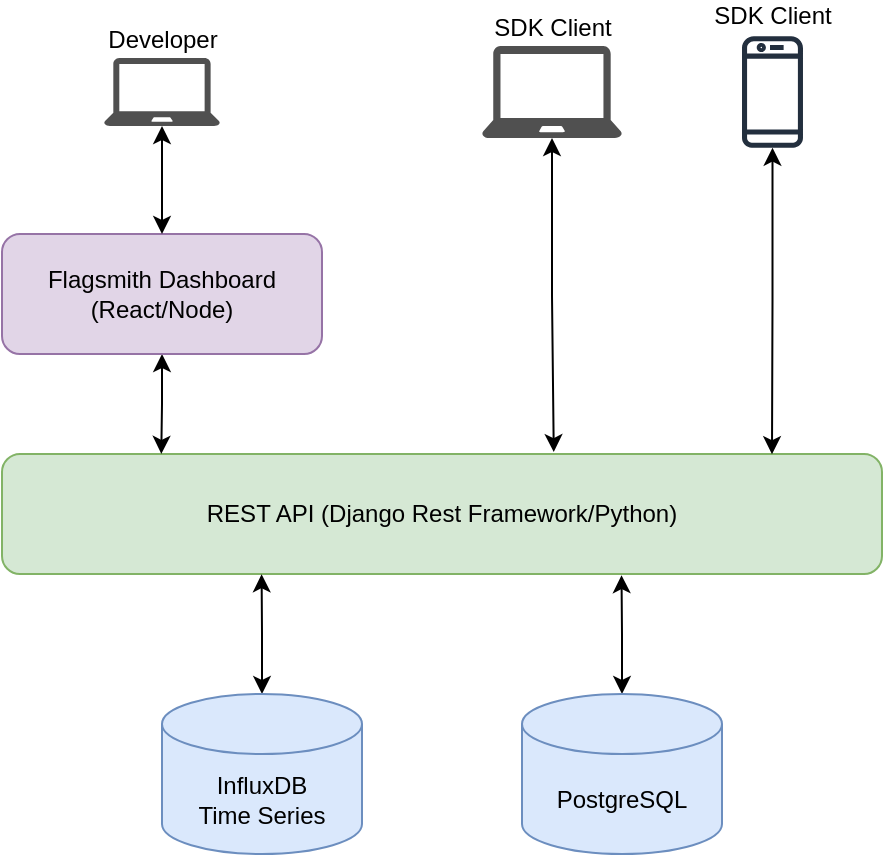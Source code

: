 <mxfile version="20.5.3" type="device" pages="2"><diagram id="XNaEL_YklisSCj5vr4Ki" name="Page-1"><mxGraphModel dx="953" dy="1381" grid="1" gridSize="10" guides="1" tooltips="1" connect="1" arrows="1" fold="1" page="1" pageScale="1" pageWidth="827" pageHeight="1169" math="0" shadow="0"><root><mxCell id="0"/><mxCell id="1" parent="0"/><mxCell id="PefzcpviGQRvy22ud_5f-1" value="REST API (Django Rest Framework/Python)" style="rounded=1;whiteSpace=wrap;html=1;fillColor=#d5e8d4;strokeColor=#82b366;" parent="1" vertex="1"><mxGeometry x="240" y="360" width="440" height="60" as="geometry"/></mxCell><mxCell id="PefzcpviGQRvy22ud_5f-13" style="edgeStyle=orthogonalEdgeStyle;rounded=0;orthogonalLoop=1;jettySize=auto;html=1;startArrow=classic;startFill=1;entryX=0.181;entryY=-0.001;entryDx=0;entryDy=0;entryPerimeter=0;" parent="1" source="PefzcpviGQRvy22ud_5f-3" target="PefzcpviGQRvy22ud_5f-1" edge="1"><mxGeometry relative="1" as="geometry"><mxPoint x="320.2" y="357.6" as="targetPoint"/></mxGeometry></mxCell><mxCell id="PefzcpviGQRvy22ud_5f-3" value="Flagsmith Dashboard&lt;br&gt;(React/Node)" style="rounded=1;whiteSpace=wrap;html=1;fillColor=#e1d5e7;strokeColor=#9673a6;" parent="1" vertex="1"><mxGeometry x="240" y="250" width="160" height="60" as="geometry"/></mxCell><mxCell id="PefzcpviGQRvy22ud_5f-20" style="edgeStyle=orthogonalEdgeStyle;rounded=0;orthogonalLoop=1;jettySize=auto;html=1;entryX=0.704;entryY=1.01;entryDx=0;entryDy=0;entryPerimeter=0;startArrow=classic;startFill=1;" parent="1" source="PefzcpviGQRvy22ud_5f-11" target="PefzcpviGQRvy22ud_5f-1" edge="1"><mxGeometry relative="1" as="geometry"/></mxCell><mxCell id="PefzcpviGQRvy22ud_5f-11" value="PostgreSQL" style="shape=cylinder3;whiteSpace=wrap;html=1;boundedLbl=1;backgroundOutline=1;size=15;fillColor=#dae8fc;strokeColor=#6c8ebf;" parent="1" vertex="1"><mxGeometry x="500" y="480" width="100" height="80" as="geometry"/></mxCell><mxCell id="PefzcpviGQRvy22ud_5f-17" style="edgeStyle=orthogonalEdgeStyle;rounded=0;orthogonalLoop=1;jettySize=auto;html=1;entryX=0.875;entryY=0.002;entryDx=0;entryDy=0;entryPerimeter=0;startArrow=classic;startFill=1;" parent="1" source="PefzcpviGQRvy22ud_5f-14" target="PefzcpviGQRvy22ud_5f-1" edge="1"><mxGeometry relative="1" as="geometry"/></mxCell><mxCell id="PefzcpviGQRvy22ud_5f-14" value="&lt;span style=&quot;color: rgb(0 , 0 , 0) ; background-color: rgb(255 , 255 , 255)&quot;&gt;SDK Client&lt;/span&gt;" style="outlineConnect=0;fontColor=#232F3E;gradientColor=none;fillColor=#232F3E;strokeColor=none;dashed=0;verticalLabelPosition=top;verticalAlign=bottom;align=center;html=1;fontSize=12;fontStyle=0;aspect=fixed;pointerEvents=1;shape=mxgraph.aws4.mobile_client;labelPosition=center;" parent="1" vertex="1"><mxGeometry x="610" y="150" width="30.49" height="58" as="geometry"/></mxCell><mxCell id="PefzcpviGQRvy22ud_5f-21" style="edgeStyle=orthogonalEdgeStyle;rounded=0;orthogonalLoop=1;jettySize=auto;html=1;entryX=0.295;entryY=1.002;entryDx=0;entryDy=0;entryPerimeter=0;startArrow=classic;startFill=1;" parent="1" source="PefzcpviGQRvy22ud_5f-19" target="PefzcpviGQRvy22ud_5f-1" edge="1"><mxGeometry relative="1" as="geometry"/></mxCell><mxCell id="PefzcpviGQRvy22ud_5f-19" value="InfluxDB&lt;br&gt;Time Series" style="shape=cylinder3;whiteSpace=wrap;html=1;boundedLbl=1;backgroundOutline=1;size=15;fillColor=#dae8fc;strokeColor=#6c8ebf;" parent="1" vertex="1"><mxGeometry x="320" y="480" width="100" height="80" as="geometry"/></mxCell><mxCell id="PefzcpviGQRvy22ud_5f-26" style="edgeStyle=orthogonalEdgeStyle;rounded=0;orthogonalLoop=1;jettySize=auto;html=1;entryX=0.5;entryY=0;entryDx=0;entryDy=0;entryPerimeter=0;startArrow=classic;startFill=1;" parent="1" source="PefzcpviGQRvy22ud_5f-23" target="PefzcpviGQRvy22ud_5f-3" edge="1"><mxGeometry relative="1" as="geometry"/></mxCell><mxCell id="PefzcpviGQRvy22ud_5f-23" value="Developer" style="pointerEvents=1;shadow=0;dashed=0;html=1;strokeColor=none;fillColor=#505050;labelPosition=center;verticalLabelPosition=top;verticalAlign=bottom;outlineConnect=0;align=center;shape=mxgraph.office.devices.laptop;" parent="1" vertex="1"><mxGeometry x="291" y="162" width="58" height="34" as="geometry"/></mxCell><mxCell id="PefzcpviGQRvy22ud_5f-27" style="edgeStyle=orthogonalEdgeStyle;rounded=0;orthogonalLoop=1;jettySize=auto;html=1;entryX=0.627;entryY=-0.016;entryDx=0;entryDy=0;entryPerimeter=0;startArrow=classic;startFill=1;" parent="1" source="PefzcpviGQRvy22ud_5f-24" target="PefzcpviGQRvy22ud_5f-1" edge="1"><mxGeometry relative="1" as="geometry"/></mxCell><mxCell id="PefzcpviGQRvy22ud_5f-24" value="SDK Client" style="pointerEvents=1;shadow=0;dashed=0;html=1;strokeColor=none;fillColor=#505050;labelPosition=center;verticalLabelPosition=top;verticalAlign=bottom;outlineConnect=0;align=center;shape=mxgraph.office.devices.laptop;" parent="1" vertex="1"><mxGeometry x="480" y="156" width="70" height="46" as="geometry"/></mxCell></root></mxGraphModel></diagram><diagram id="oh8OrfCXsYfyTmtY3FNg" name="Page-2"><mxGraphModel dx="2227" dy="789" grid="1" gridSize="10" guides="1" tooltips="1" connect="1" arrows="1" fold="1" page="1" pageScale="1" pageWidth="850" pageHeight="1100" math="0" shadow="0"><root><mxCell id="0"/><mxCell id="1" parent="0"/><mxCell id="ARc9Ek0BQJce9CqVao_o-7" value="&amp;nbsp; &amp;nbsp; &amp;nbsp; AWS" style="rounded=1;whiteSpace=wrap;html=1;align=left;verticalAlign=top;glass=0;sketch=0;arcSize=4;" parent="1" vertex="1"><mxGeometry x="-30" y="520" width="770" height="390" as="geometry"/></mxCell><mxCell id="0oltaGwo0U370fXKZts6-72" value="&amp;nbsp; &amp;nbsp; &amp;nbsp; AWS Global" style="rounded=1;whiteSpace=wrap;html=1;align=left;verticalAlign=top;glass=0;sketch=0;arcSize=4;fillColor=#f5f5f5;fontColor=#333333;strokeColor=#666666;" vertex="1" parent="1"><mxGeometry x="-10" y="550" width="360" height="340" as="geometry"/></mxCell><mxCell id="0oltaGwo0U370fXKZts6-71" value="&amp;nbsp; &amp;nbsp; &amp;nbsp; &amp;nbsp; &amp;nbsp; &amp;nbsp; &amp;nbsp; &amp;nbsp; &amp;nbsp; &amp;nbsp; &amp;nbsp; &amp;nbsp; &amp;nbsp; &amp;nbsp; &amp;nbsp; &amp;nbsp; &amp;nbsp; &amp;nbsp; &amp;nbsp; &amp;nbsp; &amp;nbsp; &amp;nbsp; &amp;nbsp; &amp;nbsp; &amp;nbsp; &amp;nbsp; &amp;nbsp; &amp;nbsp; &amp;nbsp; &amp;nbsp; &amp;nbsp; &amp;nbsp; &amp;nbsp; &amp;nbsp; &amp;nbsp; &amp;nbsp; &amp;nbsp; &amp;nbsp; &amp;nbsp; &amp;nbsp;AWS London" style="rounded=1;whiteSpace=wrap;html=1;align=left;verticalAlign=top;glass=0;sketch=0;arcSize=4;fillColor=#f5f5f5;fontColor=#333333;strokeColor=#666666;" vertex="1" parent="1"><mxGeometry x="370" y="550" width="350" height="340" as="geometry"/></mxCell><mxCell id="ARc9Ek0BQJce9CqVao_o-2" value="&amp;nbsp; &amp;nbsp;ECS" style="rounded=1;whiteSpace=wrap;html=1;align=left;verticalAlign=top;fillColor=#d5e8d4;strokeColor=#82b366;" parent="1" vertex="1"><mxGeometry x="390" y="620" width="310" height="120" as="geometry"/></mxCell><mxCell id="0oltaGwo0U370fXKZts6-84" style="edgeStyle=orthogonalEdgeStyle;rounded=0;orthogonalLoop=1;jettySize=auto;html=1;exitX=0;exitY=0.5;exitDx=0;exitDy=0;entryX=1;entryY=0.5;entryDx=0;entryDy=0;startArrow=none;startFill=0;endArrow=classic;endFill=1;" edge="1" parent="1" source="ARc9Ek0BQJce9CqVao_o-13" target="0oltaGwo0U370fXKZts6-29"><mxGeometry relative="1" as="geometry"/></mxCell><mxCell id="ARc9Ek0BQJce9CqVao_o-13" value="&amp;nbsp; &amp;nbsp;RDS" style="rounded=1;whiteSpace=wrap;html=1;align=left;verticalAlign=top;fillColor=#ffe6cc;strokeColor=#d79b00;" parent="1" vertex="1"><mxGeometry x="390" y="750" width="310" height="120" as="geometry"/></mxCell><mxCell id="ARc9Ek0BQJce9CqVao_o-11" style="edgeStyle=orthogonalEdgeStyle;rounded=0;orthogonalLoop=1;jettySize=auto;html=1;entryX=0.5;entryY=0;entryDx=0;entryDy=0;entryPerimeter=0;exitX=0.5;exitY=1;exitDx=0;exitDy=0;startArrow=classic;startFill=1;" parent="1" source="ARc9Ek0BQJce9CqVao_o-1" target="ARc9Ek0BQJce9CqVao_o-10" edge="1"><mxGeometry relative="1" as="geometry"><Array as="points"><mxPoint x="630" y="760"/><mxPoint x="550" y="760"/></Array></mxGeometry></mxCell><mxCell id="0oltaGwo0U370fXKZts6-81" style="edgeStyle=orthogonalEdgeStyle;rounded=0;orthogonalLoop=1;jettySize=auto;html=1;startArrow=classic;startFill=1;endArrow=classic;endFill=1;" edge="1" parent="1" source="ARc9Ek0BQJce9CqVao_o-4" target="ARc9Ek0BQJce9CqVao_o-14"><mxGeometry relative="1" as="geometry"><mxPoint x="400" y="471" as="targetPoint"/><Array as="points"><mxPoint x="430" y="530"/><mxPoint x="430" y="530"/></Array></mxGeometry></mxCell><mxCell id="ARc9Ek0BQJce9CqVao_o-4" value="Real Time&lt;br&gt;Streaming Service" style="rounded=1;whiteSpace=wrap;html=1;fillColor=#fff2cc;strokeColor=#d6b656;" parent="1" vertex="1"><mxGeometry x="400" y="660" width="120" height="60" as="geometry"/></mxCell><mxCell id="ARc9Ek0BQJce9CqVao_o-10" value="Aurora Postgres" style="shape=cylinder3;whiteSpace=wrap;html=1;boundedLbl=1;backgroundOutline=1;size=15;fillColor=#e1d5e7;strokeColor=#9673a6;" parent="1" vertex="1"><mxGeometry x="480" y="780" width="140" height="70" as="geometry"/></mxCell><mxCell id="ARc9Ek0BQJce9CqVao_o-29" style="edgeStyle=orthogonalEdgeStyle;rounded=0;orthogonalLoop=1;jettySize=auto;html=1;startArrow=none;startFill=0;endArrow=classic;endFill=1;exitX=-0.004;exitY=0.455;exitDx=0;exitDy=0;exitPerimeter=0;" parent="1" source="ARc9Ek0BQJce9CqVao_o-14" target="0oltaGwo0U370fXKZts6-88" edge="1"><mxGeometry relative="1" as="geometry"><mxPoint x="272.73" y="426.96" as="targetPoint"/></mxGeometry></mxCell><mxCell id="ARc9Ek0BQJce9CqVao_o-30" value="Refresh&lt;br&gt;Flags&lt;br&gt;Stream" style="edgeLabel;html=1;align=center;verticalAlign=middle;resizable=0;points=[];" parent="ARc9Ek0BQJce9CqVao_o-29" vertex="1" connectable="0"><mxGeometry x="-0.142" y="3" relative="1" as="geometry"><mxPoint x="-7" y="1" as="offset"/></mxGeometry></mxCell><mxCell id="ARc9Ek0BQJce9CqVao_o-14" value="Server Sent Events&lt;br&gt;CDN" style="rounded=1;whiteSpace=wrap;html=1;align=center;verticalAlign=middle;fillColor=#f5f5f5;fontColor=#333333;strokeColor=#666666;" parent="1" vertex="1"><mxGeometry x="360" y="380" width="120" height="90" as="geometry"/></mxCell><mxCell id="0oltaGwo0U370fXKZts6-37" value="" style="group" vertex="1" connectable="0" parent="1"><mxGeometry x="10" y="750" width="310" height="120" as="geometry"/></mxCell><mxCell id="0oltaGwo0U370fXKZts6-29" value="&amp;nbsp; &amp;nbsp; Dynamo DB Global Tables" style="rounded=1;whiteSpace=wrap;html=1;align=left;verticalAlign=top;fillColor=#ffe6cc;strokeColor=#d79b00;" vertex="1" parent="0oltaGwo0U370fXKZts6-37"><mxGeometry width="310" height="120" as="geometry"/></mxCell><mxCell id="0oltaGwo0U370fXKZts6-32" value="EU" style="shape=cylinder3;whiteSpace=wrap;html=1;boundedLbl=1;backgroundOutline=1;size=15;fillColor=#e1d5e7;strokeColor=#9673a6;" vertex="1" parent="0oltaGwo0U370fXKZts6-37"><mxGeometry x="13.75" y="60" width="130" height="50" as="geometry"/></mxCell><mxCell id="0oltaGwo0U370fXKZts6-34" value="South America" style="shape=cylinder3;whiteSpace=wrap;html=1;boundedLbl=1;backgroundOutline=1;size=15;fillColor=#e1d5e7;strokeColor=#9673a6;" vertex="1" parent="0oltaGwo0U370fXKZts6-37"><mxGeometry x="13.75" y="35" width="130" height="50" as="geometry"/></mxCell><mxCell id="0oltaGwo0U370fXKZts6-35" value="Asia x 4" style="shape=cylinder3;whiteSpace=wrap;html=1;boundedLbl=1;backgroundOutline=1;size=15;fillColor=#e1d5e7;strokeColor=#9673a6;" vertex="1" parent="0oltaGwo0U370fXKZts6-37"><mxGeometry x="170" y="60" width="130" height="50" as="geometry"/></mxCell><mxCell id="0oltaGwo0U370fXKZts6-36" value="US x 2" style="shape=cylinder3;whiteSpace=wrap;html=1;boundedLbl=1;backgroundOutline=1;size=15;fillColor=#e1d5e7;strokeColor=#9673a6;" vertex="1" parent="0oltaGwo0U370fXKZts6-37"><mxGeometry x="170" y="35" width="130" height="50" as="geometry"/></mxCell><mxCell id="0oltaGwo0U370fXKZts6-55" style="edgeStyle=orthogonalEdgeStyle;rounded=0;orthogonalLoop=1;jettySize=auto;html=1;startArrow=classic;startFill=1;endArrow=classic;endFill=1;" edge="1" parent="1" target="0oltaGwo0U370fXKZts6-67"><mxGeometry relative="1" as="geometry"><mxPoint x="165" y="480" as="sourcePoint"/></mxGeometry></mxCell><mxCell id="0oltaGwo0U370fXKZts6-10" value="&amp;nbsp; &amp;nbsp; &amp;nbsp;Edge API - Lambda" style="rounded=1;whiteSpace=wrap;html=1;align=left;verticalAlign=top;fillColor=#d5e8d4;strokeColor=#82b366;sketch=0;glass=0;shadow=0;" vertex="1" parent="1"><mxGeometry x="10" y="620" width="310" height="120" as="geometry"/></mxCell><mxCell id="0oltaGwo0U370fXKZts6-11" value="EU London" style="rounded=1;whiteSpace=wrap;html=1;fillColor=#fff2cc;strokeColor=#d6b656;" vertex="1" parent="1"><mxGeometry x="30.45" y="650" width="129.55" height="20" as="geometry"/></mxCell><mxCell id="0oltaGwo0U370fXKZts6-64" value="US California" style="rounded=1;whiteSpace=wrap;html=1;fillColor=#fff2cc;strokeColor=#d6b656;" vertex="1" parent="1"><mxGeometry x="30.45" y="670" width="129.55" height="20" as="geometry"/></mxCell><mxCell id="0oltaGwo0U370fXKZts6-65" value="Asia Mumbai" style="rounded=1;whiteSpace=wrap;html=1;fillColor=#fff2cc;strokeColor=#d6b656;" vertex="1" parent="1"><mxGeometry x="170" y="650" width="129.55" height="20" as="geometry"/></mxCell><mxCell id="0oltaGwo0U370fXKZts6-67" value="AWS Global Accelerator" style="rounded=1;whiteSpace=wrap;html=1;align=center;verticalAlign=middle;fillColor=#dae8fc;strokeColor=#6c8ebf;" vertex="1" parent="1"><mxGeometry x="10" y="580" width="310" height="30" as="geometry"/></mxCell><mxCell id="0oltaGwo0U370fXKZts6-68" value="Flagsmith Dashboard" style="rounded=1;whiteSpace=wrap;html=1;align=center;verticalAlign=middle;fillColor=#b0e3e6;strokeColor=#0e8088;" vertex="1" parent="1"><mxGeometry x="465" y="580" width="155" height="30" as="geometry"/></mxCell><mxCell id="0oltaGwo0U370fXKZts6-75" value="US Ohio" style="rounded=1;whiteSpace=wrap;html=1;fillColor=#fff2cc;strokeColor=#d6b656;" vertex="1" parent="1"><mxGeometry x="30.45" y="690" width="129.55" height="20" as="geometry"/></mxCell><mxCell id="0oltaGwo0U370fXKZts6-76" value="S America Sao Paulo" style="rounded=1;whiteSpace=wrap;html=1;fillColor=#fff2cc;strokeColor=#d6b656;" vertex="1" parent="1"><mxGeometry x="30.45" y="710" width="129.55" height="20" as="geometry"/></mxCell><mxCell id="0oltaGwo0U370fXKZts6-77" value="Asia Singapore" style="rounded=1;whiteSpace=wrap;html=1;fillColor=#fff2cc;strokeColor=#d6b656;" vertex="1" parent="1"><mxGeometry x="170" y="670" width="129.55" height="20" as="geometry"/></mxCell><mxCell id="0oltaGwo0U370fXKZts6-78" value="Asia Seoul" style="rounded=1;whiteSpace=wrap;html=1;fillColor=#fff2cc;strokeColor=#d6b656;" vertex="1" parent="1"><mxGeometry x="170" y="690" width="129.55" height="20" as="geometry"/></mxCell><mxCell id="0oltaGwo0U370fXKZts6-79" value="Asia Sydney" style="rounded=1;whiteSpace=wrap;html=1;fillColor=#fff2cc;strokeColor=#d6b656;" vertex="1" parent="1"><mxGeometry x="170" y="710" width="129.55" height="20" as="geometry"/></mxCell><mxCell id="0oltaGwo0U370fXKZts6-82" style="edgeStyle=orthogonalEdgeStyle;rounded=0;orthogonalLoop=1;jettySize=auto;html=1;exitX=0;exitY=0.5;exitDx=0;exitDy=0;entryX=1;entryY=0.5;entryDx=0;entryDy=0;startArrow=classic;startFill=1;endArrow=classic;endFill=1;" edge="1" parent="1" source="ARc9Ek0BQJce9CqVao_o-1" target="ARc9Ek0BQJce9CqVao_o-4"><mxGeometry relative="1" as="geometry"/></mxCell><mxCell id="ARc9Ek0BQJce9CqVao_o-1" value="Core API" style="rounded=1;whiteSpace=wrap;html=1;fillColor=#fff2cc;strokeColor=#d6b656;" parent="1" vertex="1"><mxGeometry x="570" y="660" width="120" height="60" as="geometry"/></mxCell><mxCell id="0oltaGwo0U370fXKZts6-86" value="" style="group" vertex="1" connectable="0" parent="1"><mxGeometry x="570" y="360" width="110" height="120" as="geometry"/></mxCell><mxCell id="0oltaGwo0U370fXKZts6-60" value="&amp;nbsp; &amp;nbsp;Flagsmith Users" style="rounded=1;whiteSpace=wrap;html=1;align=left;verticalAlign=top;fillColor=#f5f5f5;fontColor=#333333;strokeColor=#666666;" vertex="1" parent="0oltaGwo0U370fXKZts6-86"><mxGeometry width="110" height="120" as="geometry"/></mxCell><mxCell id="0oltaGwo0U370fXKZts6-61" value="" style="shape=umlActor;verticalLabelPosition=bottom;verticalAlign=top;html=1;outlineConnect=0;" vertex="1" parent="0oltaGwo0U370fXKZts6-86"><mxGeometry x="40" y="40" width="30" height="60" as="geometry"/></mxCell><mxCell id="0oltaGwo0U370fXKZts6-87" value="" style="group" vertex="1" connectable="0" parent="1"><mxGeometry x="110" y="360" width="110" height="120" as="geometry"/></mxCell><mxCell id="0oltaGwo0U370fXKZts6-88" value="&amp;nbsp; &amp;nbsp;SDK Users" style="rounded=1;whiteSpace=wrap;html=1;align=left;verticalAlign=top;fillColor=#f5f5f5;fontColor=#333333;strokeColor=#666666;" vertex="1" parent="0oltaGwo0U370fXKZts6-87"><mxGeometry width="110" height="120" as="geometry"/></mxCell><mxCell id="0oltaGwo0U370fXKZts6-89" value="" style="shape=umlActor;verticalLabelPosition=bottom;verticalAlign=top;html=1;outlineConnect=0;" vertex="1" parent="0oltaGwo0U370fXKZts6-87"><mxGeometry x="40" y="40" width="30" height="60" as="geometry"/></mxCell><mxCell id="0oltaGwo0U370fXKZts6-90" style="edgeStyle=orthogonalEdgeStyle;rounded=0;orthogonalLoop=1;jettySize=auto;html=1;startArrow=classic;startFill=1;endArrow=classic;endFill=1;" edge="1" parent="1" source="0oltaGwo0U370fXKZts6-60" target="0oltaGwo0U370fXKZts6-68"><mxGeometry relative="1" as="geometry"/></mxCell></root></mxGraphModel></diagram></mxfile>